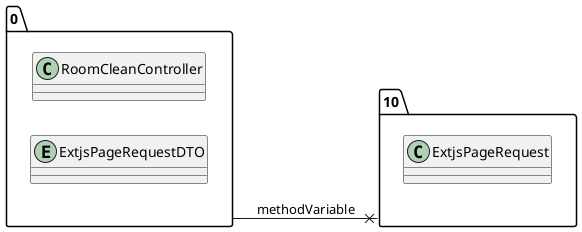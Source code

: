 @startuml 
allow_mixing
left to right direction
package "0"{
class RoomCleanController
entity ExtjsPageRequestDTO

}
package "10"{
class ExtjsPageRequest

}
"0" --x "10":methodVariable
@enduml